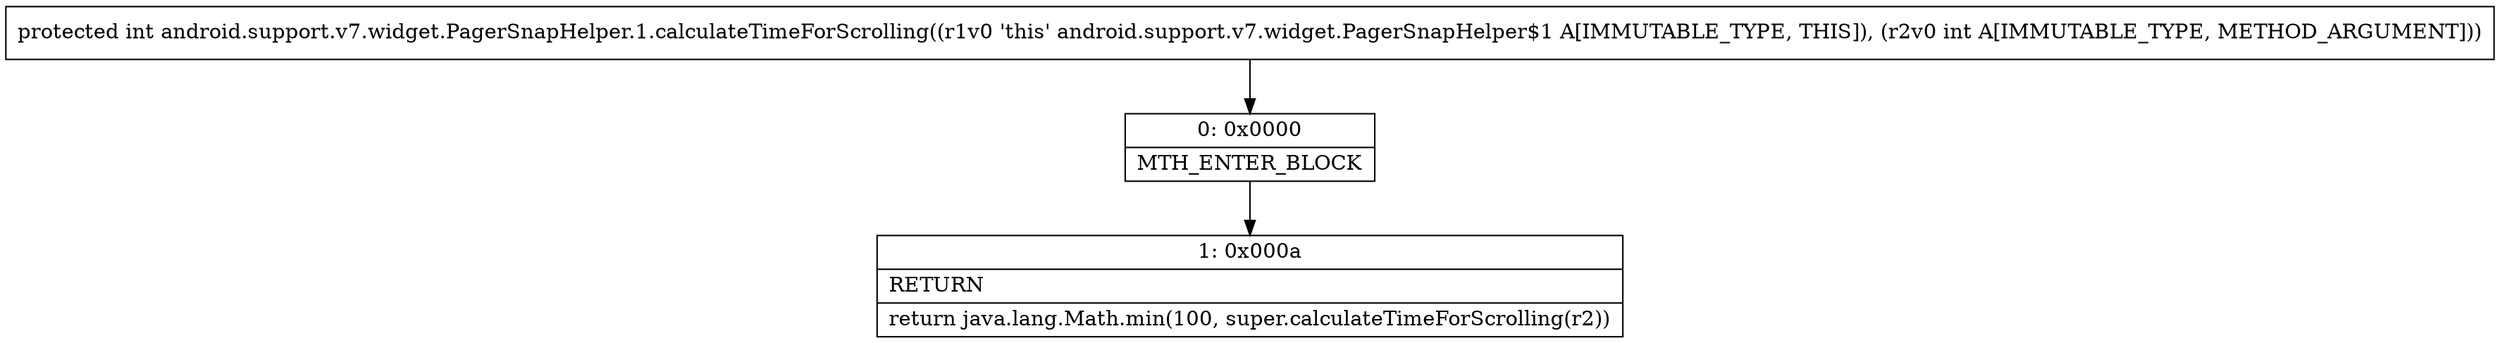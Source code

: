 digraph "CFG forandroid.support.v7.widget.PagerSnapHelper.1.calculateTimeForScrolling(I)I" {
Node_0 [shape=record,label="{0\:\ 0x0000|MTH_ENTER_BLOCK\l}"];
Node_1 [shape=record,label="{1\:\ 0x000a|RETURN\l|return java.lang.Math.min(100, super.calculateTimeForScrolling(r2))\l}"];
MethodNode[shape=record,label="{protected int android.support.v7.widget.PagerSnapHelper.1.calculateTimeForScrolling((r1v0 'this' android.support.v7.widget.PagerSnapHelper$1 A[IMMUTABLE_TYPE, THIS]), (r2v0 int A[IMMUTABLE_TYPE, METHOD_ARGUMENT])) }"];
MethodNode -> Node_0;
Node_0 -> Node_1;
}

